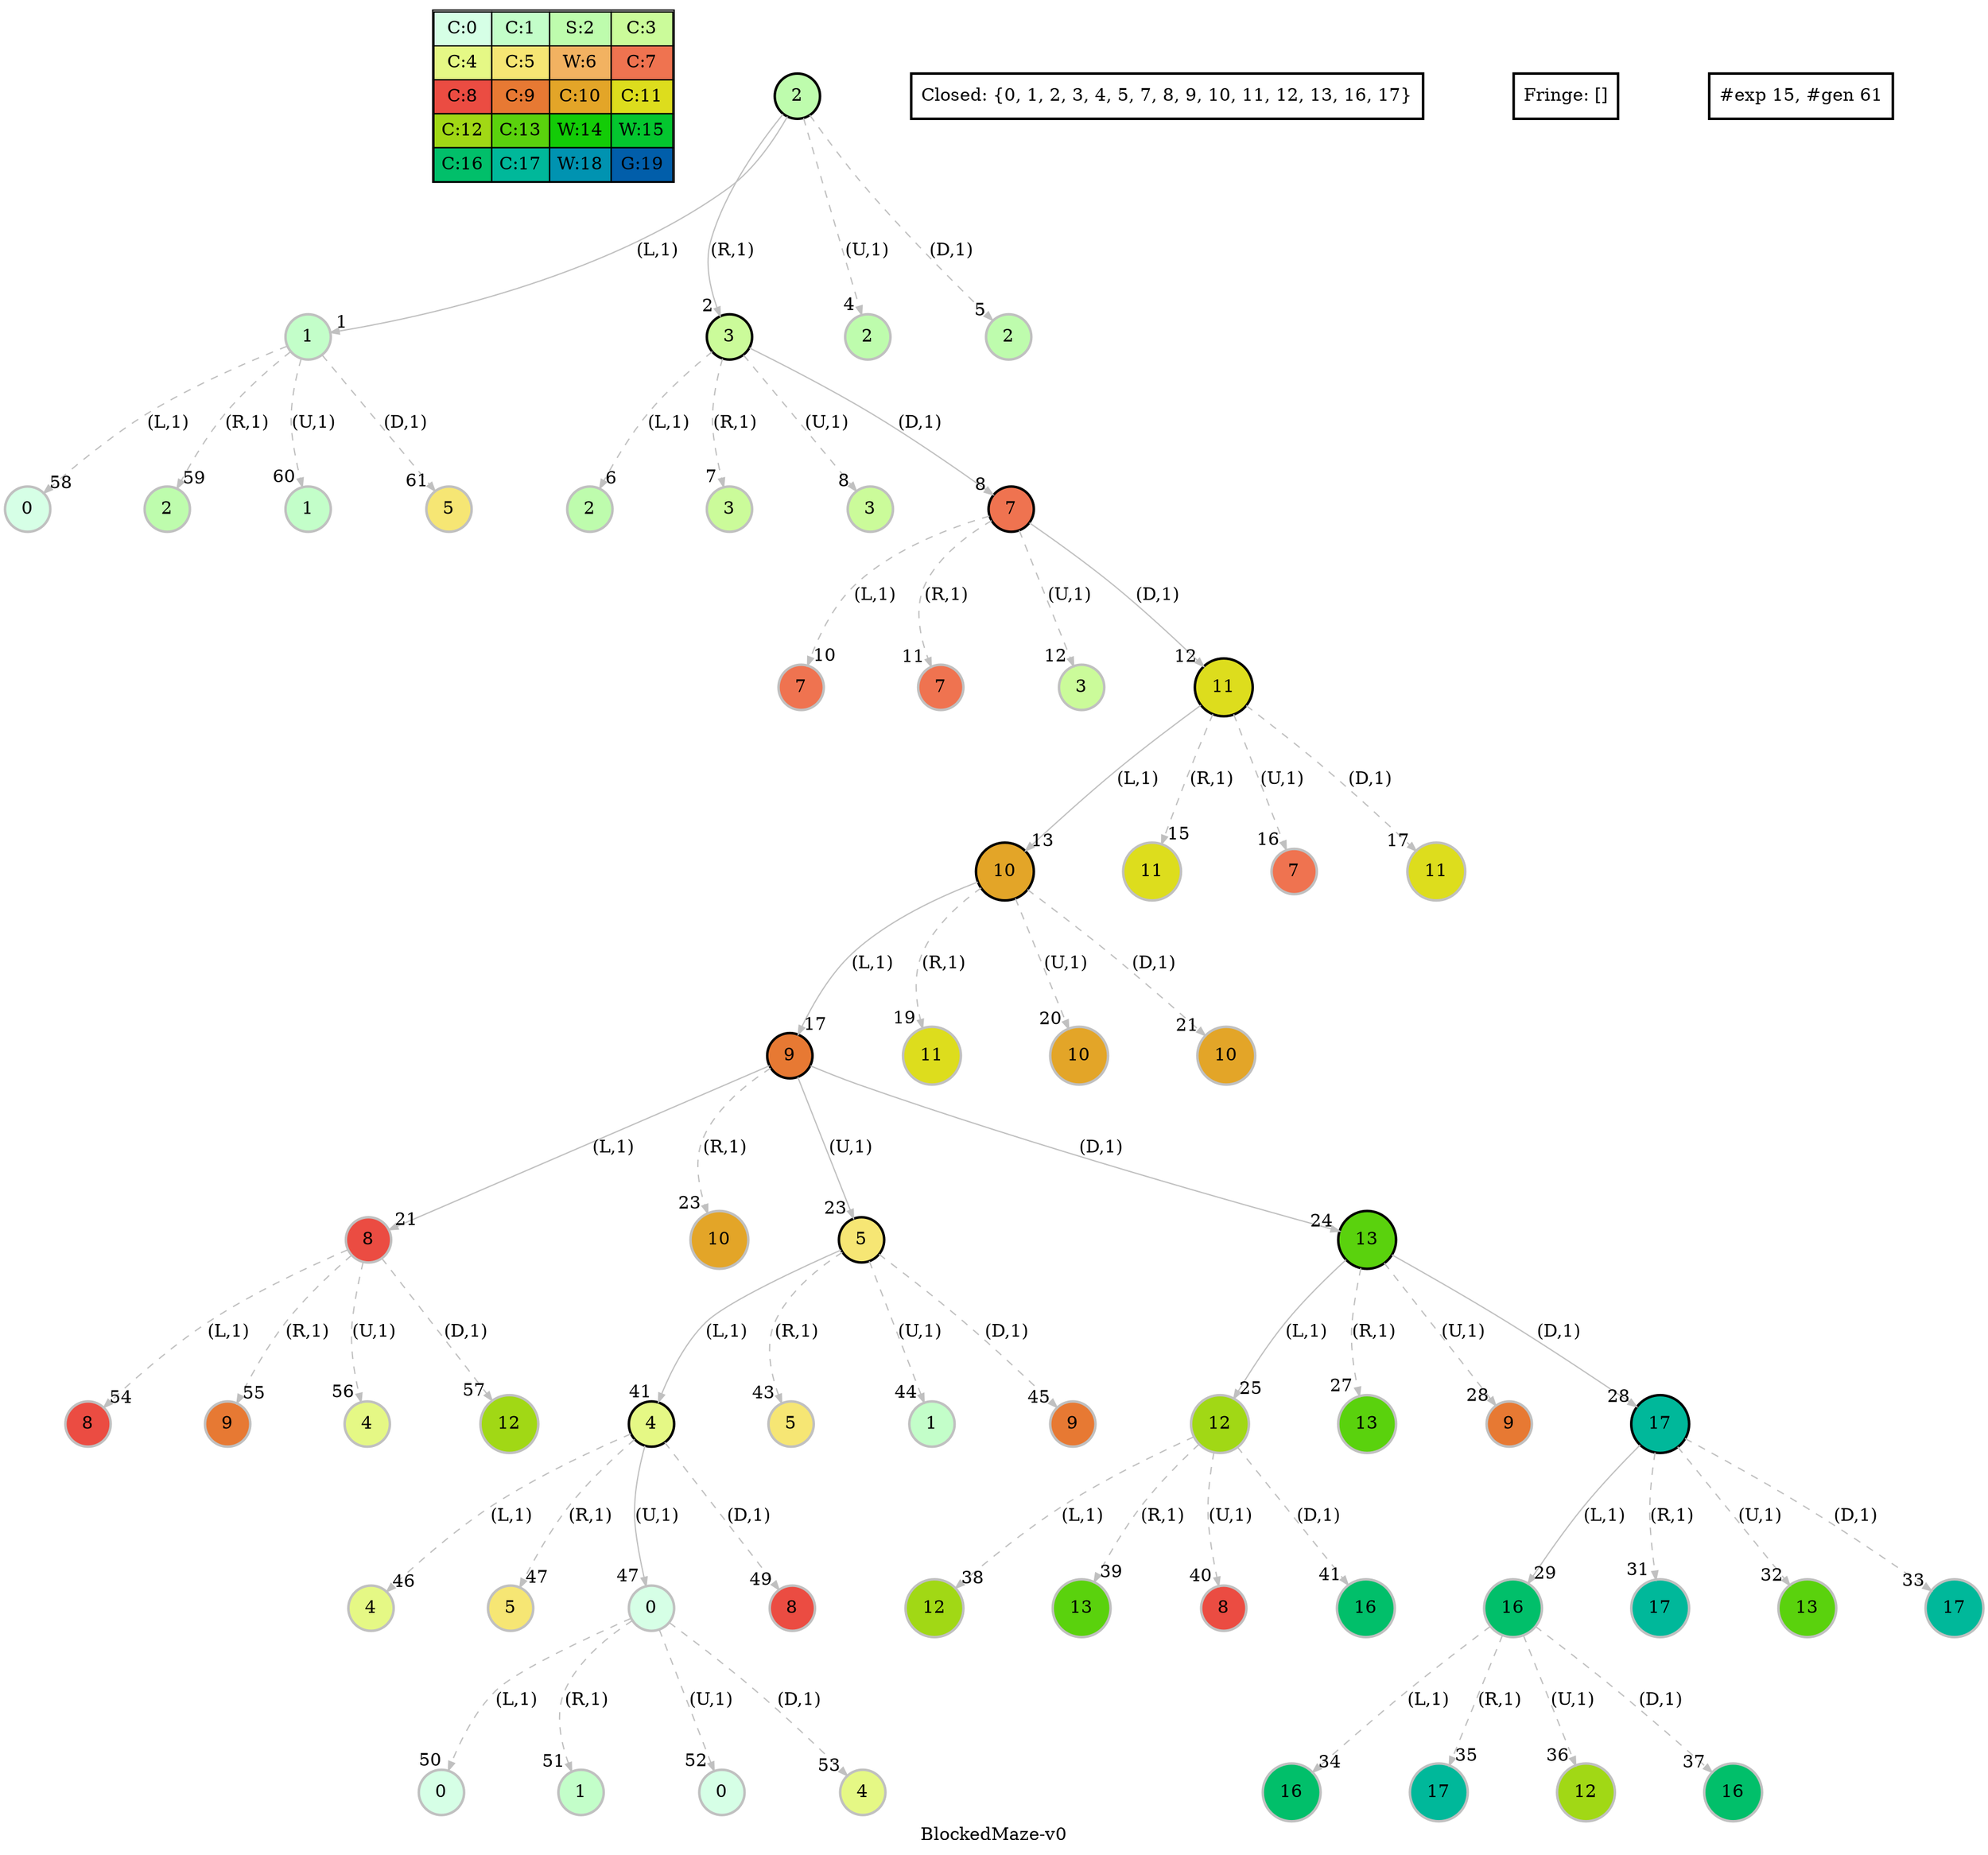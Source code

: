 digraph BlockedMaze { label="BlockedMaze-v0" nodesep=1 ranksep="1.2" node [shape=circle penwidth=2] edge [arrowsize=0.7] 
subgraph MAP {label=Map;map [shape=plaintext label=<<table border="1" cellpadding="5" cellspacing="0" cellborder="1"><tr><td bgcolor="0.39803922 0.15947579 0.99679532 1.        ">C:0</td><td bgcolor="0.35098039 0.23194764 0.99315867 1.        ">C:1</td><td bgcolor="0.29607843 0.31486959 0.98720184 1.        ">S:2</td><td bgcolor="0.24901961 0.38410575 0.98063477 1.        ">C:3</td></tr><tr><td bgcolor="0.19411765 0.46220388 0.97128103 1.        ">C:4</td><td bgcolor="0.14705882 0.52643216 0.96182564 1.        ">C:5</td><td bgcolor="0.09215686 0.59770746 0.94913494 1.        ">W:6</td><td bgcolor="0.0372549  0.66454018 0.93467977 1.        ">C:7</td></tr><tr><td bgcolor="0.00980392 0.71791192 0.92090552 1.        ">C:8</td><td bgcolor="0.06470588 0.77520398 0.9032472  1.        ">C:9</td><td bgcolor="0.11176471 0.81974048 0.88677369 1.        ">C:10</td><td bgcolor="0.16666667 0.8660254  0.8660254  1.        ">C:11</td></tr><tr><td bgcolor="0.21372549 0.9005867  0.84695821 1.        ">C:12</td><td bgcolor="0.26862745 0.93467977 0.82325295 1.        ">C:13</td><td bgcolor="0.32352941 0.96182564 0.79801723 1.        ">W:14</td><td bgcolor="0.37058824 0.97940977 0.77520398 1.        ">W:15</td></tr><tr><td bgcolor="0.4254902  0.99315867 0.74725253 1.        ">C:16</td><td bgcolor="0.47254902 0.99907048 0.72218645 1.        ">C:17</td><td bgcolor="0.52745098 0.99907048 0.69169844 1.        ">W:18</td><td bgcolor="0.5745098  0.99315867 0.66454018 1.        ">G:19</td></tr></table>>]} 
"0_2" [label=2 style=filled color=grey fillcolor="0.29607843 0.31486959 0.98720184 1.        " ];  
"0_2" [label=2 style=filled color=black fillcolor="0.29607843 0.31486959 0.98720184 1.        " ];  "0_2.1-0" [label=1 style=filled color=grey fillcolor="0.35098039 0.23194764 0.99315867 1.        " ];   "0_2" -> "0_2.1-0" [label="(L,1)" headlabel=" 1 " style="" color=grey ]; "0_c" [label="Closed: {2}" shape=box]; "0_fr" [label="Fringe: []" shape=box];
"0_2.3-1" [label=3 style=filled color=grey fillcolor="0.24901961 0.38410575 0.98063477 1.        " ];   "0_2" -> "0_2.3-1" [label="(R,1)" headlabel=" 2 " style="" color=grey ]; "0_c" [label="Closed: {2}" shape=box]; "0_fr" [label="Fringe: ['1']" shape=box];
"0_2.2-2" [label=2 style=filled color=grey fillcolor="0.29607843 0.31486959 0.98720184 1.        " ];   "0_2" -> "0_2.2-2" [label="(U,1)" headlabel=" 4 " style="dashed" color=grey ]; "0_c" [label="Closed: {2}" shape=box]; "0_fr" [label="Fringe: ['1', '3']" shape=box];
"0_2.2-3" [label=2 style=filled color=grey fillcolor="0.29607843 0.31486959 0.98720184 1.        " ];   "0_2" -> "0_2.2-3" [label="(D,1)" headlabel=" 5 " style="dashed" color=grey ]; "0_c" [label="Closed: {2}" shape=box]; "0_fr" [label="Fringe: ['1', '3']" shape=box];
"0_2.3.2-0" [label=2 style=filled color=grey fillcolor="0.29607843 0.31486959 0.98720184 1.        " ];   "0_2.3-1" -> "0_2.3.2-0" [label="(L,1)" headlabel=" 6 " style="dashed" color=grey ]; "0_c" [label="Closed: {2, 3}" shape=box]; "0_fr" [label="Fringe: ['1']" shape=box];
"0_2.3.3-1" [label=3 style=filled color=grey fillcolor="0.24901961 0.38410575 0.98063477 1.        " ];   "0_2.3-1" -> "0_2.3.3-1" [label="(R,1)" headlabel=" 7 " style="dashed" color=grey ]; "0_c" [label="Closed: {2, 3}" shape=box]; "0_fr" [label="Fringe: ['1']" shape=box];
"0_2.3.3-2" [label=3 style=filled color=grey fillcolor="0.24901961 0.38410575 0.98063477 1.        " ];   "0_2.3-1" -> "0_2.3.3-2" [label="(U,1)" headlabel=" 8 " style="dashed" color=grey ]; "0_c" [label="Closed: {2, 3}" shape=box]; "0_fr" [label="Fringe: ['1']" shape=box];
"0_2.3-1" [label=3 style=filled color=black fillcolor="0.24901961 0.38410575 0.98063477 1.        " ];  "0_2.3.7-3" [label=7 style=filled color=grey fillcolor="0.0372549  0.66454018 0.93467977 1.        " ];   "0_2.3-1" -> "0_2.3.7-3" [label="(D,1)" headlabel=" 8 " style="" color=grey ]; "0_c" [label="Closed: {2, 3}" shape=box]; "0_fr" [label="Fringe: ['1']" shape=box];
"0_2.3.7.7-0" [label=7 style=filled color=grey fillcolor="0.0372549  0.66454018 0.93467977 1.        " ];   "0_2.3.7-3" -> "0_2.3.7.7-0" [label="(L,1)" headlabel=" 10 " style="dashed" color=grey ]; "0_c" [label="Closed: {2, 3, 7}" shape=box]; "0_fr" [label="Fringe: ['1']" shape=box];
"0_2.3.7.7-1" [label=7 style=filled color=grey fillcolor="0.0372549  0.66454018 0.93467977 1.        " ];   "0_2.3.7-3" -> "0_2.3.7.7-1" [label="(R,1)" headlabel=" 11 " style="dashed" color=grey ]; "0_c" [label="Closed: {2, 3, 7}" shape=box]; "0_fr" [label="Fringe: ['1']" shape=box];
"0_2.3.7.3-2" [label=3 style=filled color=grey fillcolor="0.24901961 0.38410575 0.98063477 1.        " ];   "0_2.3.7-3" -> "0_2.3.7.3-2" [label="(U,1)" headlabel=" 12 " style="dashed" color=grey ]; "0_c" [label="Closed: {2, 3, 7}" shape=box]; "0_fr" [label="Fringe: ['1']" shape=box];
"0_2.3.7-3" [label=7 style=filled color=black fillcolor="0.0372549  0.66454018 0.93467977 1.        " ];  "0_2.3.7.11-3" [label=11 style=filled color=grey fillcolor="0.16666667 0.8660254  0.8660254  1.        " ];   "0_2.3.7-3" -> "0_2.3.7.11-3" [label="(D,1)" headlabel=" 12 " style="" color=grey ]; "0_c" [label="Closed: {2, 3, 7}" shape=box]; "0_fr" [label="Fringe: ['1']" shape=box];
"0_2.3.7.11-3" [label=11 style=filled color=black fillcolor="0.16666667 0.8660254  0.8660254  1.        " ];  "0_2.3.7.11.10-0" [label=10 style=filled color=grey fillcolor="0.11176471 0.81974048 0.88677369 1.        " ];   "0_2.3.7.11-3" -> "0_2.3.7.11.10-0" [label="(L,1)" headlabel=" 13 " style="" color=grey ]; "0_c" [label="Closed: {11, 2, 3, 7}" shape=box]; "0_fr" [label="Fringe: ['1']" shape=box];
"0_2.3.7.11.11-1" [label=11 style=filled color=grey fillcolor="0.16666667 0.8660254  0.8660254  1.        " ];   "0_2.3.7.11-3" -> "0_2.3.7.11.11-1" [label="(R,1)" headlabel=" 15 " style="dashed" color=grey ]; "0_c" [label="Closed: {11, 2, 3, 7}" shape=box]; "0_fr" [label="Fringe: ['1', '10']" shape=box];
"0_2.3.7.11.7-2" [label=7 style=filled color=grey fillcolor="0.0372549  0.66454018 0.93467977 1.        " ];   "0_2.3.7.11-3" -> "0_2.3.7.11.7-2" [label="(U,1)" headlabel=" 16 " style="dashed" color=grey ]; "0_c" [label="Closed: {11, 2, 3, 7}" shape=box]; "0_fr" [label="Fringe: ['1', '10']" shape=box];
"0_2.3.7.11.11-3" [label=11 style=filled color=grey fillcolor="0.16666667 0.8660254  0.8660254  1.        " ];   "0_2.3.7.11-3" -> "0_2.3.7.11.11-3" [label="(D,1)" headlabel=" 17 " style="dashed" color=grey ]; "0_c" [label="Closed: {11, 2, 3, 7}" shape=box]; "0_fr" [label="Fringe: ['1', '10']" shape=box];
"0_2.3.7.11.10-0" [label=10 style=filled color=black fillcolor="0.11176471 0.81974048 0.88677369 1.        " ];  "0_2.3.7.11.10.9-0" [label=9 style=filled color=grey fillcolor="0.06470588 0.77520398 0.9032472  1.        " ];   "0_2.3.7.11.10-0" -> "0_2.3.7.11.10.9-0" [label="(L,1)" headlabel=" 17 " style="" color=grey ]; "0_c" [label="Closed: {2, 3, 7, 10, 11}" shape=box]; "0_fr" [label="Fringe: ['1']" shape=box];
"0_2.3.7.11.10.11-1" [label=11 style=filled color=grey fillcolor="0.16666667 0.8660254  0.8660254  1.        " ];   "0_2.3.7.11.10-0" -> "0_2.3.7.11.10.11-1" [label="(R,1)" headlabel=" 19 " style="dashed" color=grey ]; "0_c" [label="Closed: {2, 3, 7, 10, 11}" shape=box]; "0_fr" [label="Fringe: ['1', '9']" shape=box];
"0_2.3.7.11.10.10-2" [label=10 style=filled color=grey fillcolor="0.11176471 0.81974048 0.88677369 1.        " ];   "0_2.3.7.11.10-0" -> "0_2.3.7.11.10.10-2" [label="(U,1)" headlabel=" 20 " style="dashed" color=grey ]; "0_c" [label="Closed: {2, 3, 7, 10, 11}" shape=box]; "0_fr" [label="Fringe: ['1', '9']" shape=box];
"0_2.3.7.11.10.10-3" [label=10 style=filled color=grey fillcolor="0.11176471 0.81974048 0.88677369 1.        " ];   "0_2.3.7.11.10-0" -> "0_2.3.7.11.10.10-3" [label="(D,1)" headlabel=" 21 " style="dashed" color=grey ]; "0_c" [label="Closed: {2, 3, 7, 10, 11}" shape=box]; "0_fr" [label="Fringe: ['1', '9']" shape=box];
"0_2.3.7.11.10.9-0" [label=9 style=filled color=black fillcolor="0.06470588 0.77520398 0.9032472  1.        " ];  "0_2.3.7.11.10.9.8-0" [label=8 style=filled color=grey fillcolor="0.00980392 0.71791192 0.92090552 1.        " ];   "0_2.3.7.11.10.9-0" -> "0_2.3.7.11.10.9.8-0" [label="(L,1)" headlabel=" 21 " style="" color=grey ]; "0_c" [label="Closed: {2, 3, 7, 9, 10, 11}" shape=box]; "0_fr" [label="Fringe: ['1']" shape=box];
"0_2.3.7.11.10.9.10-1" [label=10 style=filled color=grey fillcolor="0.11176471 0.81974048 0.88677369 1.        " ];   "0_2.3.7.11.10.9-0" -> "0_2.3.7.11.10.9.10-1" [label="(R,1)" headlabel=" 23 " style="dashed" color=grey ]; "0_c" [label="Closed: {2, 3, 7, 9, 10, 11}" shape=box]; "0_fr" [label="Fringe: ['1', '8']" shape=box];
"0_2.3.7.11.10.9.5-2" [label=5 style=filled color=grey fillcolor="0.14705882 0.52643216 0.96182564 1.        " ];   "0_2.3.7.11.10.9-0" -> "0_2.3.7.11.10.9.5-2" [label="(U,1)" headlabel=" 23 " style="" color=grey ]; "0_c" [label="Closed: {2, 3, 7, 9, 10, 11}" shape=box]; "0_fr" [label="Fringe: ['1', '8']" shape=box];
"0_2.3.7.11.10.9.13-3" [label=13 style=filled color=grey fillcolor="0.26862745 0.93467977 0.82325295 1.        " ];   "0_2.3.7.11.10.9-0" -> "0_2.3.7.11.10.9.13-3" [label="(D,1)" headlabel=" 24 " style="" color=grey ]; "0_c" [label="Closed: {2, 3, 7, 9, 10, 11}" shape=box]; "0_fr" [label="Fringe: ['1', '8', '5']" shape=box];
"0_2.3.7.11.10.9.13-3" [label=13 style=filled color=black fillcolor="0.26862745 0.93467977 0.82325295 1.        " ];  "0_2.3.7.11.10.9.13.12-0" [label=12 style=filled color=grey fillcolor="0.21372549 0.9005867  0.84695821 1.        " ];   "0_2.3.7.11.10.9.13-3" -> "0_2.3.7.11.10.9.13.12-0" [label="(L,1)" headlabel=" 25 " style="" color=grey ]; "0_c" [label="Closed: {2, 3, 7, 9, 10, 11, 13}" shape=box]; "0_fr" [label="Fringe: ['1', '8', '5']" shape=box];
"0_2.3.7.11.10.9.13.13-1" [label=13 style=filled color=grey fillcolor="0.26862745 0.93467977 0.82325295 1.        " ];   "0_2.3.7.11.10.9.13-3" -> "0_2.3.7.11.10.9.13.13-1" [label="(R,1)" headlabel=" 27 " style="dashed" color=grey ]; "0_c" [label="Closed: {2, 3, 7, 9, 10, 11, 13}" shape=box]; "0_fr" [label="Fringe: ['1', '8', '5', '12']" shape=box];
"0_2.3.7.11.10.9.13.9-2" [label=9 style=filled color=grey fillcolor="0.06470588 0.77520398 0.9032472  1.        " ];   "0_2.3.7.11.10.9.13-3" -> "0_2.3.7.11.10.9.13.9-2" [label="(U,1)" headlabel=" 28 " style="dashed" color=grey ]; "0_c" [label="Closed: {2, 3, 7, 9, 10, 11, 13}" shape=box]; "0_fr" [label="Fringe: ['1', '8', '5', '12']" shape=box];
"0_2.3.7.11.10.9.13.17-3" [label=17 style=filled color=grey fillcolor="0.47254902 0.99907048 0.72218645 1.        " ];   "0_2.3.7.11.10.9.13-3" -> "0_2.3.7.11.10.9.13.17-3" [label="(D,1)" headlabel=" 28 " style="" color=grey ]; "0_c" [label="Closed: {2, 3, 7, 9, 10, 11, 13}" shape=box]; "0_fr" [label="Fringe: ['1', '8', '5', '12']" shape=box];
"0_2.3.7.11.10.9.13.17-3" [label=17 style=filled color=black fillcolor="0.47254902 0.99907048 0.72218645 1.        " ];  "0_2.3.7.11.10.9.13.17.16-0" [label=16 style=filled color=grey fillcolor="0.4254902  0.99315867 0.74725253 1.        " ];   "0_2.3.7.11.10.9.13.17-3" -> "0_2.3.7.11.10.9.13.17.16-0" [label="(L,1)" headlabel=" 29 " style="" color=grey ]; "0_c" [label="Closed: {2, 3, 7, 9, 10, 11, 13, 17}" shape=box]; "0_fr" [label="Fringe: ['1', '8', '5', '12']" shape=box];
"0_2.3.7.11.10.9.13.17.17-1" [label=17 style=filled color=grey fillcolor="0.47254902 0.99907048 0.72218645 1.        " ];   "0_2.3.7.11.10.9.13.17-3" -> "0_2.3.7.11.10.9.13.17.17-1" [label="(R,1)" headlabel=" 31 " style="dashed" color=grey ]; "0_c" [label="Closed: {2, 3, 7, 9, 10, 11, 13, 17}" shape=box]; "0_fr" [label="Fringe: ['1', '8', '5', '12', '16']" shape=box];
"0_2.3.7.11.10.9.13.17.13-2" [label=13 style=filled color=grey fillcolor="0.26862745 0.93467977 0.82325295 1.        " ];   "0_2.3.7.11.10.9.13.17-3" -> "0_2.3.7.11.10.9.13.17.13-2" [label="(U,1)" headlabel=" 32 " style="dashed" color=grey ]; "0_c" [label="Closed: {2, 3, 7, 9, 10, 11, 13, 17}" shape=box]; "0_fr" [label="Fringe: ['1', '8', '5', '12', '16']" shape=box];
"0_2.3.7.11.10.9.13.17.17-3" [label=17 style=filled color=grey fillcolor="0.47254902 0.99907048 0.72218645 1.        " ];   "0_2.3.7.11.10.9.13.17-3" -> "0_2.3.7.11.10.9.13.17.17-3" [label="(D,1)" headlabel=" 33 " style="dashed" color=grey ]; "0_c" [label="Closed: {2, 3, 7, 9, 10, 11, 13, 17}" shape=box]; "0_fr" [label="Fringe: ['1', '8', '5', '12', '16']" shape=box];
"0_2.3.7.11.10.9.13.17.16.16-0" [label=16 style=filled color=grey fillcolor="0.4254902  0.99315867 0.74725253 1.        " ];   "0_2.3.7.11.10.9.13.17.16-0" -> "0_2.3.7.11.10.9.13.17.16.16-0" [label="(L,1)" headlabel=" 34 " style="dashed" color=grey ]; "0_c" [label="Closed: {2, 3, 7, 9, 10, 11, 13, 16, 17}" shape=box]; "0_fr" [label="Fringe: ['1', '8', '5', '12']" shape=box];
"0_2.3.7.11.10.9.13.17.16.17-1" [label=17 style=filled color=grey fillcolor="0.47254902 0.99907048 0.72218645 1.        " ];   "0_2.3.7.11.10.9.13.17.16-0" -> "0_2.3.7.11.10.9.13.17.16.17-1" [label="(R,1)" headlabel=" 35 " style="dashed" color=grey ]; "0_c" [label="Closed: {2, 3, 7, 9, 10, 11, 13, 16, 17}" shape=box]; "0_fr" [label="Fringe: ['1', '8', '5', '12']" shape=box];
"0_2.3.7.11.10.9.13.17.16.12-2" [label=12 style=filled color=grey fillcolor="0.21372549 0.9005867  0.84695821 1.        " ];   "0_2.3.7.11.10.9.13.17.16-0" -> "0_2.3.7.11.10.9.13.17.16.12-2" [label="(U,1)" headlabel=" 36 " style="dashed" color=grey ]; "0_c" [label="Closed: {2, 3, 7, 9, 10, 11, 13, 16, 17}" shape=box]; "0_fr" [label="Fringe: ['1', '8', '5', '12']" shape=box];
"0_2.3.7.11.10.9.13.17.16.16-3" [label=16 style=filled color=grey fillcolor="0.4254902  0.99315867 0.74725253 1.        " ];   "0_2.3.7.11.10.9.13.17.16-0" -> "0_2.3.7.11.10.9.13.17.16.16-3" [label="(D,1)" headlabel=" 37 " style="dashed" color=grey ]; "0_c" [label="Closed: {2, 3, 7, 9, 10, 11, 13, 16, 17}" shape=box]; "0_fr" [label="Fringe: ['1', '8', '5', '12']" shape=box];
"0_2.3.7.11.10.9.13.12.12-0" [label=12 style=filled color=grey fillcolor="0.21372549 0.9005867  0.84695821 1.        " ];   "0_2.3.7.11.10.9.13.12-0" -> "0_2.3.7.11.10.9.13.12.12-0" [label="(L,1)" headlabel=" 38 " style="dashed" color=grey ]; "0_c" [label="Closed: {2, 3, 7, 9, 10, 11, 12, 13, 16, 17}" shape=box]; "0_fr" [label="Fringe: ['1', '8', '5']" shape=box];
"0_2.3.7.11.10.9.13.12.13-1" [label=13 style=filled color=grey fillcolor="0.26862745 0.93467977 0.82325295 1.        " ];   "0_2.3.7.11.10.9.13.12-0" -> "0_2.3.7.11.10.9.13.12.13-1" [label="(R,1)" headlabel=" 39 " style="dashed" color=grey ]; "0_c" [label="Closed: {2, 3, 7, 9, 10, 11, 12, 13, 16, 17}" shape=box]; "0_fr" [label="Fringe: ['1', '8', '5']" shape=box];
"0_2.3.7.11.10.9.13.12.8-2" [label=8 style=filled color=grey fillcolor="0.00980392 0.71791192 0.92090552 1.        " ];   "0_2.3.7.11.10.9.13.12-0" -> "0_2.3.7.11.10.9.13.12.8-2" [label="(U,1)" headlabel=" 40 " style="dashed" color=grey ]; "0_c" [label="Closed: {2, 3, 7, 9, 10, 11, 12, 13, 16, 17}" shape=box]; "0_fr" [label="Fringe: ['1', '8', '5']" shape=box];
"0_2.3.7.11.10.9.13.12.16-3" [label=16 style=filled color=grey fillcolor="0.4254902  0.99315867 0.74725253 1.        " ];   "0_2.3.7.11.10.9.13.12-0" -> "0_2.3.7.11.10.9.13.12.16-3" [label="(D,1)" headlabel=" 41 " style="dashed" color=grey ]; "0_c" [label="Closed: {2, 3, 7, 9, 10, 11, 12, 13, 16, 17}" shape=box]; "0_fr" [label="Fringe: ['1', '8', '5']" shape=box];
"0_2.3.7.11.10.9.5-2" [label=5 style=filled color=black fillcolor="0.14705882 0.52643216 0.96182564 1.        " ];  "0_2.3.7.11.10.9.5.4-0" [label=4 style=filled color=grey fillcolor="0.19411765 0.46220388 0.97128103 1.        " ];   "0_2.3.7.11.10.9.5-2" -> "0_2.3.7.11.10.9.5.4-0" [label="(L,1)" headlabel=" 41 " style="" color=grey ]; "0_c" [label="Closed: {2, 3, 5, 7, 9, 10, 11, 12, 13, 16, 17}" shape=box]; "0_fr" [label="Fringe: ['1', '8']" shape=box];
"0_2.3.7.11.10.9.5.5-1" [label=5 style=filled color=grey fillcolor="0.14705882 0.52643216 0.96182564 1.        " ];   "0_2.3.7.11.10.9.5-2" -> "0_2.3.7.11.10.9.5.5-1" [label="(R,1)" headlabel=" 43 " style="dashed" color=grey ]; "0_c" [label="Closed: {2, 3, 5, 7, 9, 10, 11, 12, 13, 16, 17}" shape=box]; "0_fr" [label="Fringe: ['1', '8', '4']" shape=box];
"0_2.3.7.11.10.9.5.1-2" [label=1 style=filled color=grey fillcolor="0.35098039 0.23194764 0.99315867 1.        " ];   "0_2.3.7.11.10.9.5-2" -> "0_2.3.7.11.10.9.5.1-2" [label="(U,1)" headlabel=" 44 " style="dashed" color=grey ]; "0_c" [label="Closed: {2, 3, 5, 7, 9, 10, 11, 12, 13, 16, 17}" shape=box]; "0_fr" [label="Fringe: ['1', '8', '4']" shape=box];
"0_2.3.7.11.10.9.5.9-3" [label=9 style=filled color=grey fillcolor="0.06470588 0.77520398 0.9032472  1.        " ];   "0_2.3.7.11.10.9.5-2" -> "0_2.3.7.11.10.9.5.9-3" [label="(D,1)" headlabel=" 45 " style="dashed" color=grey ]; "0_c" [label="Closed: {2, 3, 5, 7, 9, 10, 11, 12, 13, 16, 17}" shape=box]; "0_fr" [label="Fringe: ['1', '8', '4']" shape=box];
"0_2.3.7.11.10.9.5.4.4-0" [label=4 style=filled color=grey fillcolor="0.19411765 0.46220388 0.97128103 1.        " ];   "0_2.3.7.11.10.9.5.4-0" -> "0_2.3.7.11.10.9.5.4.4-0" [label="(L,1)" headlabel=" 46 " style="dashed" color=grey ]; "0_c" [label="Closed: {2, 3, 4, 5, 7, 9, 10, 11, 12, 13, 16, 17}" shape=box]; "0_fr" [label="Fringe: ['1', '8']" shape=box];
"0_2.3.7.11.10.9.5.4.5-1" [label=5 style=filled color=grey fillcolor="0.14705882 0.52643216 0.96182564 1.        " ];   "0_2.3.7.11.10.9.5.4-0" -> "0_2.3.7.11.10.9.5.4.5-1" [label="(R,1)" headlabel=" 47 " style="dashed" color=grey ]; "0_c" [label="Closed: {2, 3, 4, 5, 7, 9, 10, 11, 12, 13, 16, 17}" shape=box]; "0_fr" [label="Fringe: ['1', '8']" shape=box];
"0_2.3.7.11.10.9.5.4-0" [label=4 style=filled color=black fillcolor="0.19411765 0.46220388 0.97128103 1.        " ];  "0_2.3.7.11.10.9.5.4.0-2" [label=0 style=filled color=grey fillcolor="0.39803922 0.15947579 0.99679532 1.        " ];   "0_2.3.7.11.10.9.5.4-0" -> "0_2.3.7.11.10.9.5.4.0-2" [label="(U,1)" headlabel=" 47 " style="" color=grey ]; "0_c" [label="Closed: {2, 3, 4, 5, 7, 9, 10, 11, 12, 13, 16, 17}" shape=box]; "0_fr" [label="Fringe: ['1', '8']" shape=box];
"0_2.3.7.11.10.9.5.4.8-3" [label=8 style=filled color=grey fillcolor="0.00980392 0.71791192 0.92090552 1.        " ];   "0_2.3.7.11.10.9.5.4-0" -> "0_2.3.7.11.10.9.5.4.8-3" [label="(D,1)" headlabel=" 49 " style="dashed" color=grey ]; "0_c" [label="Closed: {2, 3, 4, 5, 7, 9, 10, 11, 12, 13, 16, 17}" shape=box]; "0_fr" [label="Fringe: ['1', '8', '0']" shape=box];
"0_2.3.7.11.10.9.5.4.0.0-0" [label=0 style=filled color=grey fillcolor="0.39803922 0.15947579 0.99679532 1.        " ];   "0_2.3.7.11.10.9.5.4.0-2" -> "0_2.3.7.11.10.9.5.4.0.0-0" [label="(L,1)" headlabel=" 50 " style="dashed" color=grey ]; "0_c" [label="Closed: {0, 2, 3, 4, 5, 7, 9, 10, 11, 12, 13, 16, 17}" shape=box]; "0_fr" [label="Fringe: ['1', '8']" shape=box];
"0_2.3.7.11.10.9.5.4.0.1-1" [label=1 style=filled color=grey fillcolor="0.35098039 0.23194764 0.99315867 1.        " ];   "0_2.3.7.11.10.9.5.4.0-2" -> "0_2.3.7.11.10.9.5.4.0.1-1" [label="(R,1)" headlabel=" 51 " style="dashed" color=grey ]; "0_c" [label="Closed: {0, 2, 3, 4, 5, 7, 9, 10, 11, 12, 13, 16, 17}" shape=box]; "0_fr" [label="Fringe: ['1', '8']" shape=box];
"0_2.3.7.11.10.9.5.4.0.0-2" [label=0 style=filled color=grey fillcolor="0.39803922 0.15947579 0.99679532 1.        " ];   "0_2.3.7.11.10.9.5.4.0-2" -> "0_2.3.7.11.10.9.5.4.0.0-2" [label="(U,1)" headlabel=" 52 " style="dashed" color=grey ]; "0_c" [label="Closed: {0, 2, 3, 4, 5, 7, 9, 10, 11, 12, 13, 16, 17}" shape=box]; "0_fr" [label="Fringe: ['1', '8']" shape=box];
"0_2.3.7.11.10.9.5.4.0.4-3" [label=4 style=filled color=grey fillcolor="0.19411765 0.46220388 0.97128103 1.        " ];   "0_2.3.7.11.10.9.5.4.0-2" -> "0_2.3.7.11.10.9.5.4.0.4-3" [label="(D,1)" headlabel=" 53 " style="dashed" color=grey ]; "0_c" [label="Closed: {0, 2, 3, 4, 5, 7, 9, 10, 11, 12, 13, 16, 17}" shape=box]; "0_fr" [label="Fringe: ['1', '8']" shape=box];
"0_2.3.7.11.10.9.8.8-0" [label=8 style=filled color=grey fillcolor="0.00980392 0.71791192 0.92090552 1.        " ];   "0_2.3.7.11.10.9.8-0" -> "0_2.3.7.11.10.9.8.8-0" [label="(L,1)" headlabel=" 54 " style="dashed" color=grey ]; "0_c" [label="Closed: {0, 2, 3, 4, 5, 7, 8, 9, 10, 11, 12, 13, 16, 17}" shape=box]; "0_fr" [label="Fringe: ['1']" shape=box];
"0_2.3.7.11.10.9.8.9-1" [label=9 style=filled color=grey fillcolor="0.06470588 0.77520398 0.9032472  1.        " ];   "0_2.3.7.11.10.9.8-0" -> "0_2.3.7.11.10.9.8.9-1" [label="(R,1)" headlabel=" 55 " style="dashed" color=grey ]; "0_c" [label="Closed: {0, 2, 3, 4, 5, 7, 8, 9, 10, 11, 12, 13, 16, 17}" shape=box]; "0_fr" [label="Fringe: ['1']" shape=box];
"0_2.3.7.11.10.9.8.4-2" [label=4 style=filled color=grey fillcolor="0.19411765 0.46220388 0.97128103 1.        " ];   "0_2.3.7.11.10.9.8-0" -> "0_2.3.7.11.10.9.8.4-2" [label="(U,1)" headlabel=" 56 " style="dashed" color=grey ]; "0_c" [label="Closed: {0, 2, 3, 4, 5, 7, 8, 9, 10, 11, 12, 13, 16, 17}" shape=box]; "0_fr" [label="Fringe: ['1']" shape=box];
"0_2.3.7.11.10.9.8.12-3" [label=12 style=filled color=grey fillcolor="0.21372549 0.9005867  0.84695821 1.        " ];   "0_2.3.7.11.10.9.8-0" -> "0_2.3.7.11.10.9.8.12-3" [label="(D,1)" headlabel=" 57 " style="dashed" color=grey ]; "0_c" [label="Closed: {0, 2, 3, 4, 5, 7, 8, 9, 10, 11, 12, 13, 16, 17}" shape=box]; "0_fr" [label="Fringe: ['1']" shape=box];
"0_2.1.0-0" [label=0 style=filled color=grey fillcolor="0.39803922 0.15947579 0.99679532 1.        " ];   "0_2.1-0" -> "0_2.1.0-0" [label="(L,1)" headlabel=" 58 " style="dashed" color=grey ]; "0_c" [label="Closed: {0, 1, 2, 3, 4, 5, 7, 8, 9, 10, 11, 12, 13, 16, 17}" shape=box]; "0_fr" [label="Fringe: []" shape=box];
"0_2.1.2-1" [label=2 style=filled color=grey fillcolor="0.29607843 0.31486959 0.98720184 1.        " ];   "0_2.1-0" -> "0_2.1.2-1" [label="(R,1)" headlabel=" 59 " style="dashed" color=grey ]; "0_c" [label="Closed: {0, 1, 2, 3, 4, 5, 7, 8, 9, 10, 11, 12, 13, 16, 17}" shape=box]; "0_fr" [label="Fringe: []" shape=box];
"0_2.1.1-2" [label=1 style=filled color=grey fillcolor="0.35098039 0.23194764 0.99315867 1.        " ];   "0_2.1-0" -> "0_2.1.1-2" [label="(U,1)" headlabel=" 60 " style="dashed" color=grey ]; "0_c" [label="Closed: {0, 1, 2, 3, 4, 5, 7, 8, 9, 10, 11, 12, 13, 16, 17}" shape=box]; "0_fr" [label="Fringe: []" shape=box];
"0_2.1.5-3" [label=5 style=filled color=grey fillcolor="0.14705882 0.52643216 0.96182564 1.        " ];   "0_2.1-0" -> "0_2.1.5-3" [label="(D,1)" headlabel=" 61 " style="dashed" color=grey ]; "0_c" [label="Closed: {0, 1, 2, 3, 4, 5, 7, 8, 9, 10, 11, 12, 13, 16, 17}" shape=box]; "0_fr" [label="Fringe: []" shape=box];

"#exp 15, #gen 61" [ shape=box ]; }
